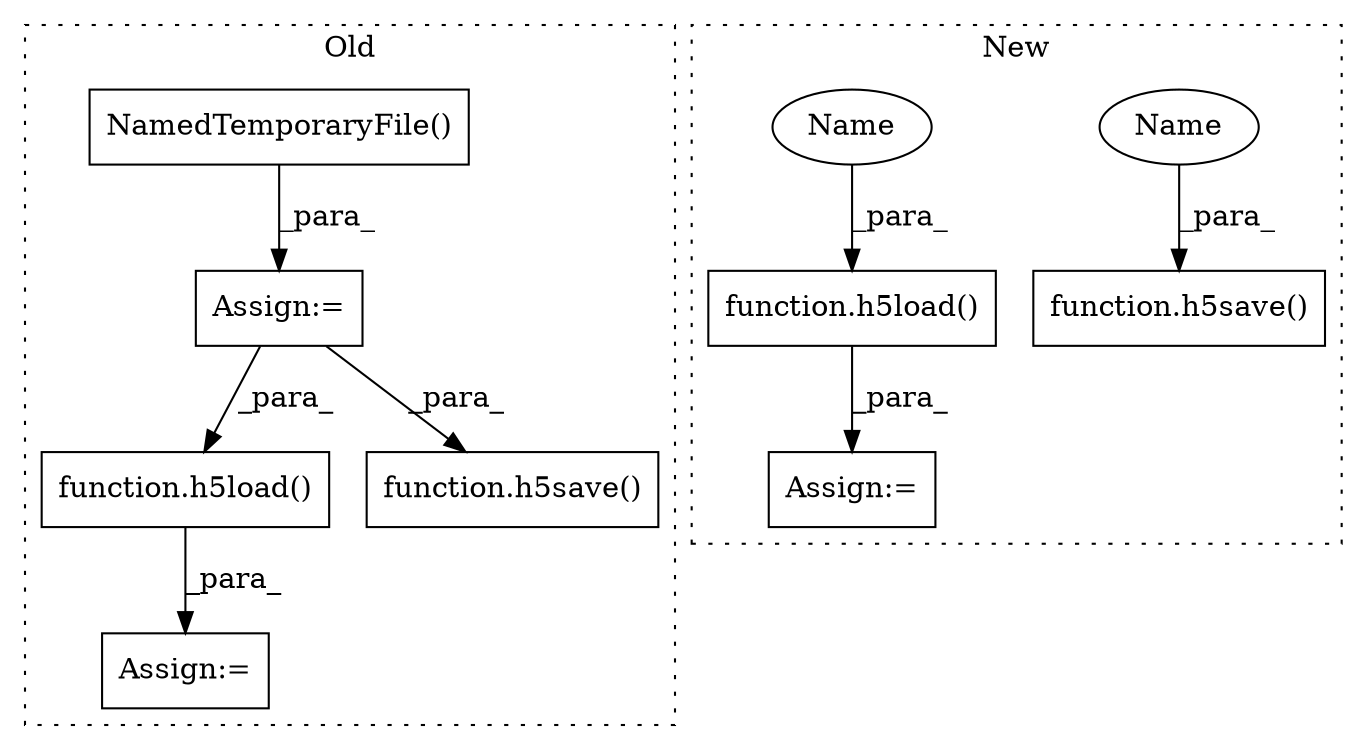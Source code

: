 digraph G {
subgraph cluster0 {
1 [label="NamedTemporaryFile()" a="75" s="4711" l="29" shape="box"];
3 [label="function.h5load()" a="75" s="4892,4905" l="7,1" shape="box"];
4 [label="Assign:=" a="68" s="4708" l="3" shape="box"];
6 [label="function.h5save()" a="75" s="4779,4795" l="7,1" shape="box"];
7 [label="Assign:=" a="68" s="4889" l="3" shape="box"];
label = "Old";
style="dotted";
}
subgraph cluster1 {
2 [label="function.h5save()" a="75" s="4674,4689" l="7,1" shape="box"];
5 [label="function.h5load()" a="75" s="4700,4712" l="7,1" shape="box"];
8 [label="Assign:=" a="68" s="4697" l="3" shape="box"];
9 [label="Name" a="87" s="4681" l="5" shape="ellipse"];
10 [label="Name" a="87" s="4707" l="5" shape="ellipse"];
label = "New";
style="dotted";
}
1 -> 4 [label="_para_"];
3 -> 7 [label="_para_"];
4 -> 3 [label="_para_"];
4 -> 6 [label="_para_"];
5 -> 8 [label="_para_"];
9 -> 2 [label="_para_"];
10 -> 5 [label="_para_"];
}